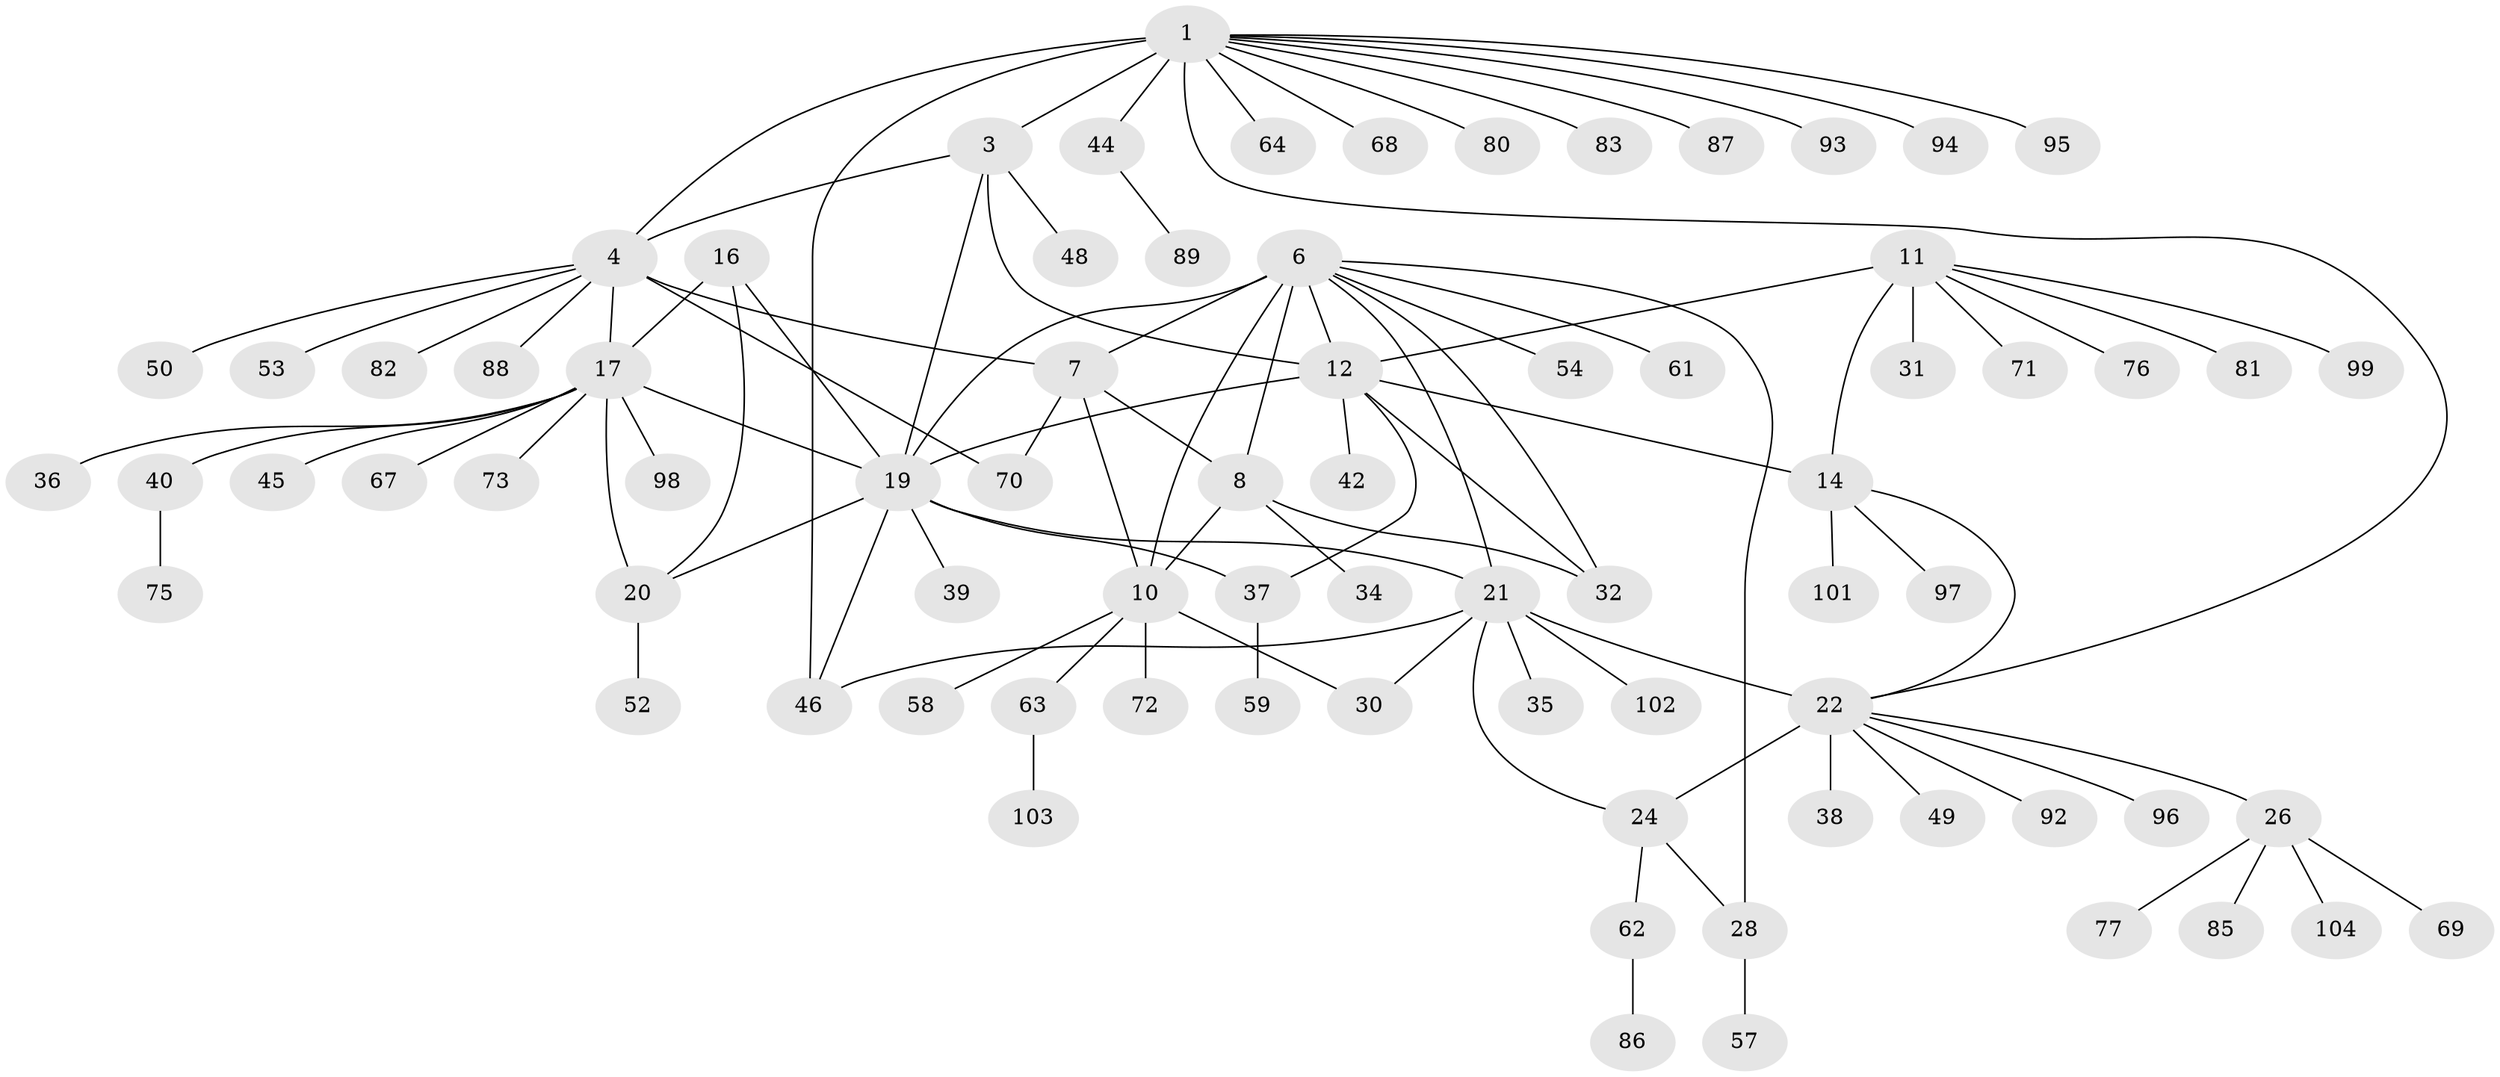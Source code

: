 // Generated by graph-tools (version 1.1) at 2025/52/02/27/25 19:52:14]
// undirected, 77 vertices, 100 edges
graph export_dot {
graph [start="1"]
  node [color=gray90,style=filled];
  1 [super="+2"];
  3 [super="+5"];
  4 [super="+90"];
  6 [super="+9"];
  7 [super="+66"];
  8;
  10 [super="+29"];
  11 [super="+47"];
  12 [super="+13"];
  14 [super="+15"];
  16 [super="+84"];
  17 [super="+18"];
  19 [super="+100"];
  20 [super="+27"];
  21 [super="+25"];
  22 [super="+23"];
  24 [super="+55"];
  26 [super="+33"];
  28 [super="+41"];
  30;
  31;
  32 [super="+60"];
  34;
  35;
  36;
  37 [super="+78"];
  38;
  39 [super="+56"];
  40 [super="+43"];
  42 [super="+91"];
  44 [super="+51"];
  45;
  46 [super="+79"];
  48;
  49;
  50;
  52;
  53;
  54;
  57;
  58;
  59;
  61;
  62 [super="+74"];
  63 [super="+65"];
  64;
  67;
  68;
  69;
  70;
  71;
  72;
  73;
  75;
  76;
  77;
  80;
  81;
  82;
  83;
  85;
  86;
  87;
  88;
  89;
  92;
  93;
  94;
  95;
  96;
  97;
  98;
  99;
  101;
  102;
  103;
  104;
  1 -- 3 [weight=4];
  1 -- 4 [weight=2];
  1 -- 83;
  1 -- 87;
  1 -- 93;
  1 -- 95;
  1 -- 64;
  1 -- 68;
  1 -- 44;
  1 -- 80;
  1 -- 22;
  1 -- 94;
  1 -- 46;
  3 -- 4 [weight=2];
  3 -- 48;
  3 -- 19;
  3 -- 12;
  4 -- 7;
  4 -- 50;
  4 -- 53;
  4 -- 70;
  4 -- 82;
  4 -- 88;
  4 -- 17;
  6 -- 7 [weight=2];
  6 -- 8 [weight=2];
  6 -- 10 [weight=2];
  6 -- 19;
  6 -- 32;
  6 -- 54;
  6 -- 61;
  6 -- 21;
  6 -- 28;
  6 -- 12;
  7 -- 8;
  7 -- 10;
  7 -- 70;
  8 -- 10;
  8 -- 34;
  8 -- 32;
  10 -- 58;
  10 -- 63;
  10 -- 72;
  10 -- 30;
  11 -- 12 [weight=2];
  11 -- 14 [weight=2];
  11 -- 31;
  11 -- 71;
  11 -- 76;
  11 -- 81;
  11 -- 99;
  12 -- 14 [weight=4];
  12 -- 19;
  12 -- 32;
  12 -- 42;
  12 -- 37;
  14 -- 97;
  14 -- 22;
  14 -- 101;
  16 -- 17 [weight=2];
  16 -- 19;
  16 -- 20;
  17 -- 19 [weight=2];
  17 -- 20 [weight=2];
  17 -- 36;
  17 -- 40;
  17 -- 45;
  17 -- 67;
  17 -- 73;
  17 -- 98;
  19 -- 20;
  19 -- 37;
  19 -- 39;
  19 -- 46;
  19 -- 21;
  20 -- 52;
  21 -- 22 [weight=4];
  21 -- 24 [weight=2];
  21 -- 35;
  21 -- 102;
  21 -- 46;
  21 -- 30;
  22 -- 24 [weight=2];
  22 -- 96;
  22 -- 38;
  22 -- 49;
  22 -- 26;
  22 -- 92;
  24 -- 28;
  24 -- 62;
  26 -- 69;
  26 -- 77;
  26 -- 85;
  26 -- 104;
  28 -- 57;
  37 -- 59;
  40 -- 75;
  44 -- 89;
  62 -- 86;
  63 -- 103;
}
